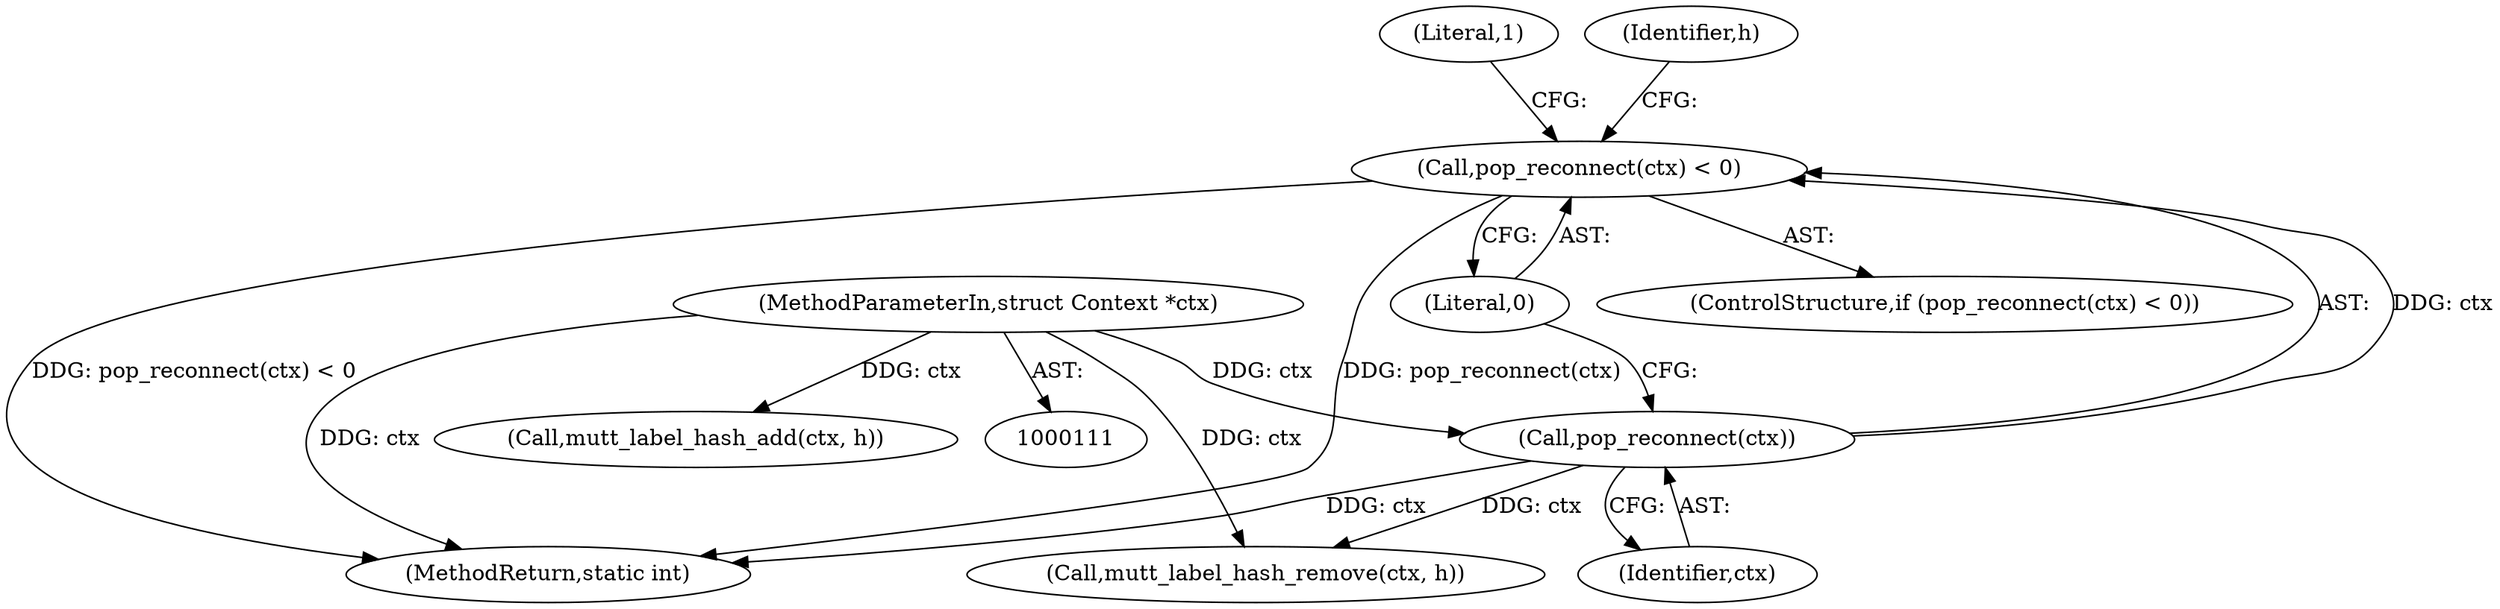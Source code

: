 digraph "0_neomutt_9bfab35522301794483f8f9ed60820bdec9be59e_2@API" {
"1000228" [label="(Call,pop_reconnect(ctx) < 0)"];
"1000229" [label="(Call,pop_reconnect(ctx))"];
"1000112" [label="(MethodParameterIn,struct Context *ctx)"];
"1000228" [label="(Call,pop_reconnect(ctx) < 0)"];
"1000541" [label="(MethodReturn,static int)"];
"1000426" [label="(Call,mutt_label_hash_remove(ctx, h))"];
"1000234" [label="(Literal,1)"];
"1000465" [label="(Call,mutt_label_hash_add(ctx, h))"];
"1000230" [label="(Identifier,ctx)"];
"1000112" [label="(MethodParameterIn,struct Context *ctx)"];
"1000231" [label="(Literal,0)"];
"1000229" [label="(Call,pop_reconnect(ctx))"];
"1000238" [label="(Identifier,h)"];
"1000227" [label="(ControlStructure,if (pop_reconnect(ctx) < 0))"];
"1000228" -> "1000227"  [label="AST: "];
"1000228" -> "1000231"  [label="CFG: "];
"1000229" -> "1000228"  [label="AST: "];
"1000231" -> "1000228"  [label="AST: "];
"1000234" -> "1000228"  [label="CFG: "];
"1000238" -> "1000228"  [label="CFG: "];
"1000228" -> "1000541"  [label="DDG: pop_reconnect(ctx) < 0"];
"1000228" -> "1000541"  [label="DDG: pop_reconnect(ctx)"];
"1000229" -> "1000228"  [label="DDG: ctx"];
"1000229" -> "1000230"  [label="CFG: "];
"1000230" -> "1000229"  [label="AST: "];
"1000231" -> "1000229"  [label="CFG: "];
"1000229" -> "1000541"  [label="DDG: ctx"];
"1000112" -> "1000229"  [label="DDG: ctx"];
"1000229" -> "1000426"  [label="DDG: ctx"];
"1000112" -> "1000111"  [label="AST: "];
"1000112" -> "1000541"  [label="DDG: ctx"];
"1000112" -> "1000426"  [label="DDG: ctx"];
"1000112" -> "1000465"  [label="DDG: ctx"];
}
